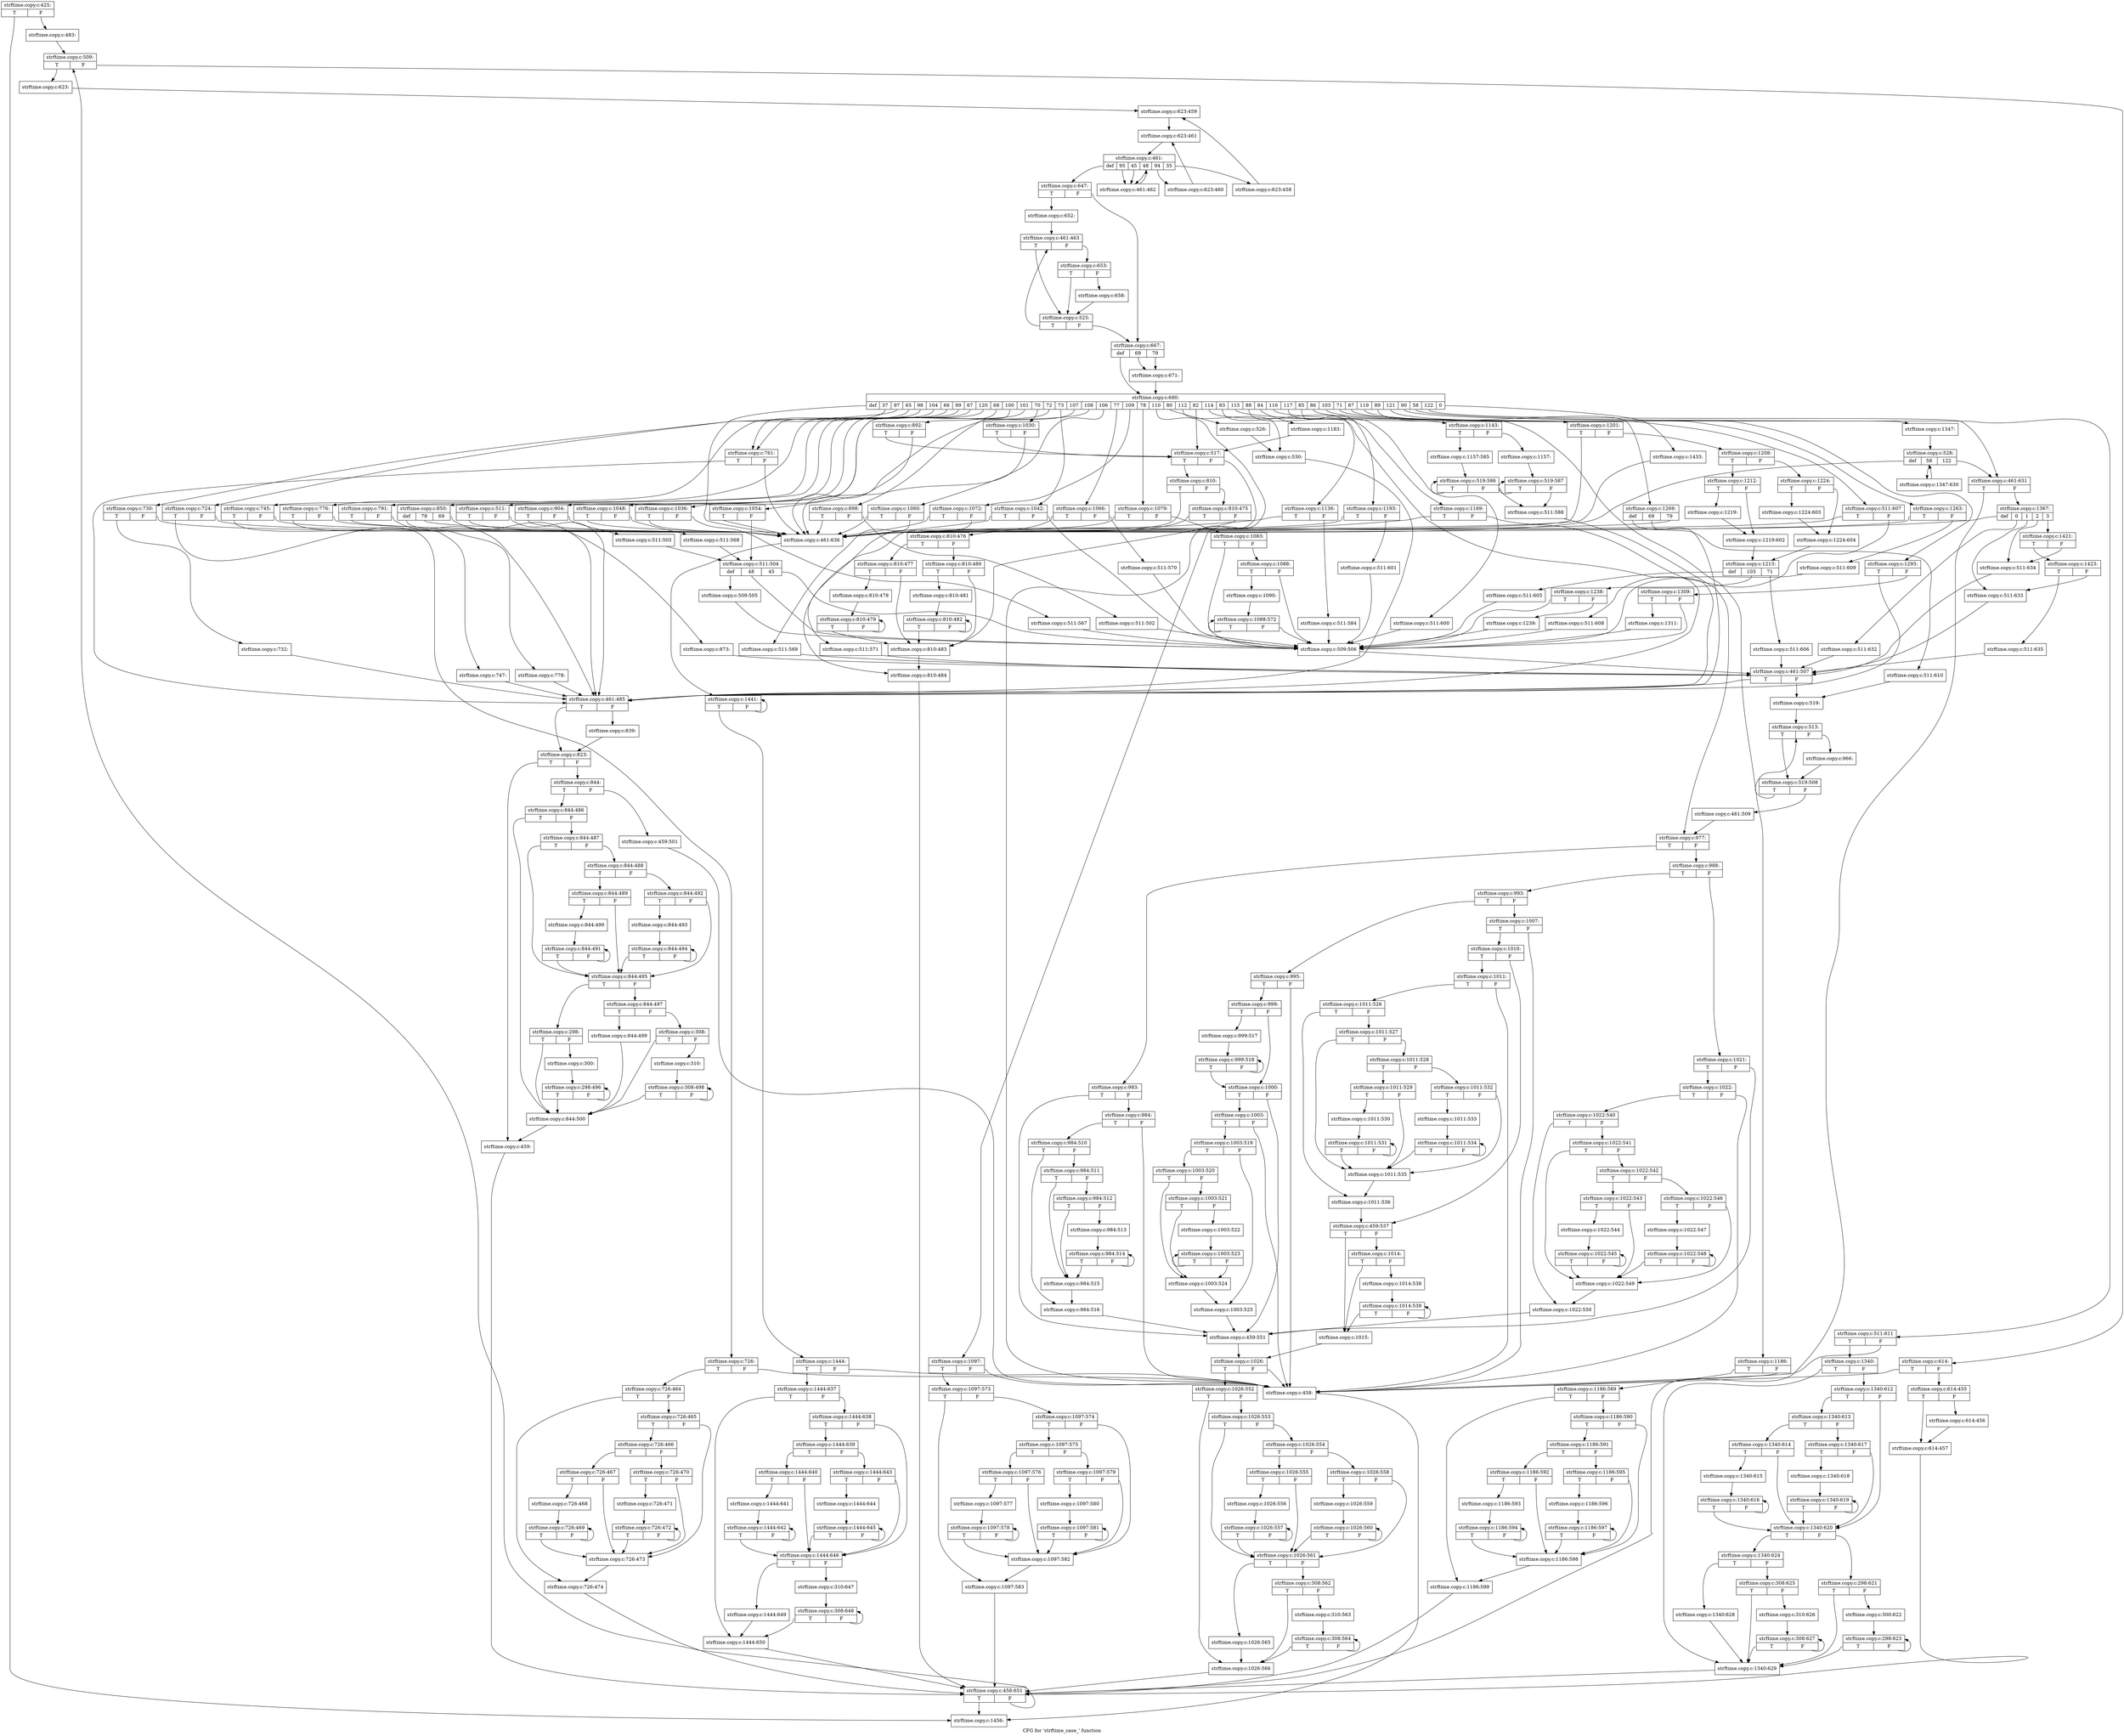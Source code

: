 digraph "CFG for 'strftime_case_' function" {
	label="CFG for 'strftime_case_' function";

	Node0xc2b25c0 [shape=record,label="{strftime.copy.c:425:|{<s0>T|<s1>F}}"];
	Node0xc2b25c0:s0 -> Node0xc4bd280;
	Node0xc2b25c0:s1 -> Node0xc462990;
	Node0xc462990 [shape=record,label="{strftime.copy.c:483:}"];
	Node0xc462990 -> Node0xc3e8100;
	Node0xc3e8100 [shape=record,label="{strftime.copy.c:509:|{<s0>T|<s1>F}}"];
	Node0xc3e8100:s0 -> Node0xc44a560;
	Node0xc3e8100:s1 -> Node0xc3efb50;
	Node0xc44a560 [shape=record,label="{strftime.copy.c:623:}"];
	Node0xc44a560 -> Node0xc478c40;
	Node0xc3efb50 [shape=record,label="{strftime.copy.c:614:|{<s0>T|<s1>F}}"];
	Node0xc3efb50:s0 -> Node0xc3e5ae0;
	Node0xc3efb50:s1 -> Node0xc3e73e0;
	Node0xc3e73e0 [shape=record,label="{strftime.copy.c:614:455|{<s0>T|<s1>F}}"];
	Node0xc3e73e0:s0 -> Node0xc492a50;
	Node0xc3e73e0:s1 -> Node0xc3f5910;
	Node0xc3f5910 [shape=record,label="{strftime.copy.c:614:456}"];
	Node0xc3f5910 -> Node0xc492a50;
	Node0xc492a50 [shape=record,label="{strftime.copy.c:614:457}"];
	Node0xc492a50 -> Node0xc419d50;
	Node0xc432db0 [shape=record,label="{strftime.copy.c:623:458}"];
	Node0xc432db0 -> Node0xc478c40;
	Node0xc478c40 [shape=record,label="{strftime.copy.c:623:459}"];
	Node0xc478c40 -> Node0xc417ff0;
	Node0xc3fe020 [shape=record,label="{strftime.copy.c:623:460}"];
	Node0xc3fe020 -> Node0xc417ff0;
	Node0xc417ff0 [shape=record,label="{strftime.copy.c:623:461}"];
	Node0xc417ff0 -> Node0xc3f9b30;
	Node0xc3f9b30 [shape=record,label="{strftime.copy.c:461:|{<s0>def|<s1>95|<s2>45|<s3>48|<s4>94|<s5>35}}"];
	Node0xc3f9b30:s0 -> Node0xc3fa3c0;
	Node0xc3f9b30:s1 -> Node0xc4bd0d0;
	Node0xc3f9b30:s2 -> Node0xc4bd0d0;
	Node0xc3f9b30:s3 -> Node0xc4bd0d0;
	Node0xc3f9b30:s4 -> Node0xc3fe020;
	Node0xc3f9b30:s5 -> Node0xc432db0;
	Node0xc4bd0d0 [shape=record,label="{strftime.copy.c:461:462}"];
	Node0xc4bd0d0 -> Node0xc3f9b30;
	Node0xc3fa3c0 [shape=record,label="{strftime.copy.c:647:|{<s0>T|<s1>F}}"];
	Node0xc3fa3c0:s0 -> Node0xc405c40;
	Node0xc3fa3c0:s1 -> Node0xc3f0b40;
	Node0xc405c40 [shape=record,label="{strftime.copy.c:652:}"];
	Node0xc405c40 -> Node0xc3f1200;
	Node0xc3f1200 [shape=record,label="{strftime.copy.c:461:463|{<s0>T|<s1>F}}"];
	Node0xc3f1200:s0 -> Node0xc3f1490;
	Node0xc3f1200:s1 -> Node0xc3f1550;
	Node0xc3f1550 [shape=record,label="{strftime.copy.c:653:|{<s0>T|<s1>F}}"];
	Node0xc3f1550:s0 -> Node0xc3f1490;
	Node0xc3f1550:s1 -> Node0xc3f14e0;
	Node0xc3f14e0 [shape=record,label="{strftime.copy.c:658:}"];
	Node0xc3f14e0 -> Node0xc3f1490;
	Node0xc3f1490 [shape=record,label="{strftime.copy.c:525:|{<s0>T|<s1>F}}"];
	Node0xc3f1490:s0 -> Node0xc3f1200;
	Node0xc3f1490:s1 -> Node0xc3f0b40;
	Node0xc3f0b40 [shape=record,label="{strftime.copy.c:667:|{<s0>def|<s1>69|<s2>79}}"];
	Node0xc3f0b40:s0 -> Node0xc4006c0;
	Node0xc3f0b40:s1 -> Node0xc400c50;
	Node0xc3f0b40:s2 -> Node0xc400c50;
	Node0xc400c50 [shape=record,label="{strftime.copy.c:671:}"];
	Node0xc400c50 -> Node0xc4006c0;
	Node0xc4006c0 [shape=record,label="{strftime.copy.c:680:|{<s0>def|<s1>37|<s2>97|<s3>65|<s4>98|<s5>104|<s6>66|<s7>99|<s8>67|<s9>120|<s10>68|<s11>100|<s12>101|<s13>70|<s14>72|<s15>73|<s16>107|<s17>108|<s18>106|<s19>77|<s20>109|<s21>78|<s22>110|<s23>80|<s24>112|<s25>82|<s26>114|<s27>83|<s28>115|<s29>88|<s30>84|<s31>116|<s32>117|<s33>85|<s34>86|<s35>103|<s36>71|<s37>87|<s38>119|<s39>89|<s40>121|<s41>90|<s42>58|<s43>122|<s44>0}}"];
	Node0xc4006c0:s0 -> Node0xc3f3d60;
	Node0xc4006c0:s1 -> Node0xc3f39e0;
	Node0xc4006c0:s2 -> Node0xc40a360;
	Node0xc4006c0:s3 -> Node0xc40b760;
	Node0xc4006c0:s4 -> Node0xc40c390;
	Node0xc4006c0:s5 -> Node0xc40c390;
	Node0xc4006c0:s6 -> Node0xc40cff0;
	Node0xc4006c0:s7 -> Node0xc40de70;
	Node0xc4006c0:s8 -> Node0xc42a9e0;
	Node0xc4006c0:s9 -> Node0xc429190;
	Node0xc4006c0:s10 -> Node0xc42e4c0;
	Node0xc4006c0:s11 -> Node0xc42f3b0;
	Node0xc4006c0:s12 -> Node0xc430820;
	Node0xc4006c0:s13 -> Node0xc471ee0;
	Node0xc4006c0:s14 -> Node0xc472c60;
	Node0xc4006c0:s15 -> Node0xc473730;
	Node0xc4006c0:s16 -> Node0xc474170;
	Node0xc4006c0:s17 -> Node0xc474d20;
	Node0xc4006c0:s18 -> Node0xc475760;
	Node0xc4006c0:s19 -> Node0xc4766a0;
	Node0xc4006c0:s20 -> Node0xc477280;
	Node0xc4006c0:s21 -> Node0xc4781e0;
	Node0xc4006c0:s22 -> Node0xc47a800;
	Node0xc4006c0:s23 -> Node0xc4811b0;
	Node0xc4006c0:s24 -> Node0xc481a40;
	Node0xc4006c0:s25 -> Node0xc40e3f0;
	Node0xc4006c0:s26 -> Node0xc40b650;
	Node0xc4006c0:s27 -> Node0xc482780;
	Node0xc4006c0:s28 -> Node0xc436810;
	Node0xc4006c0:s29 -> Node0xc43d720;
	Node0xc4006c0:s30 -> Node0xc43dd70;
	Node0xc4006c0:s31 -> Node0xc43e210;
	Node0xc4006c0:s32 -> Node0xc444470;
	Node0xc4006c0:s33 -> Node0xc4451f0;
	Node0xc4006c0:s34 -> Node0xc445a50;
	Node0xc4006c0:s35 -> Node0xc445a50;
	Node0xc4006c0:s36 -> Node0xc445a50;
	Node0xc4006c0:s37 -> Node0xc48d730;
	Node0xc4006c0:s38 -> Node0xc41ce80;
	Node0xc4006c0:s39 -> Node0xc4903c0;
	Node0xc4006c0:s40 -> Node0xc491810;
	Node0xc4006c0:s41 -> Node0xc4940a0;
	Node0xc4006c0:s42 -> Node0xc44da30;
	Node0xc4006c0:s43 -> Node0xc4525c0;
	Node0xc4006c0:s44 -> Node0xc432130;
	Node0xc44da30 [shape=record,label="{strftime.copy.c:1347:}"];
	Node0xc44da30 -> Node0xc451280;
	Node0xc3f39e0 [shape=record,label="{strftime.copy.c:724:|{<s0>T|<s1>F}}"];
	Node0xc3f39e0:s0 -> Node0xc3f4060;
	Node0xc3f39e0:s1 -> Node0xc3f3d60;
	Node0xc3f4060 [shape=record,label="{strftime.copy.c:726:|{<s0>T|<s1>F}}"];
	Node0xc3f4060:s0 -> Node0xc405230;
	Node0xc3f4060:s1 -> Node0xc3e5ae0;
	Node0xc405230 [shape=record,label="{strftime.copy.c:726:464|{<s0>T|<s1>F}}"];
	Node0xc405230:s0 -> Node0xc3f5590;
	Node0xc405230:s1 -> Node0xc3f7f20;
	Node0xc3f7f20 [shape=record,label="{strftime.copy.c:726:465|{<s0>T|<s1>F}}"];
	Node0xc3f7f20:s0 -> Node0xc3f7e60;
	Node0xc3f7f20:s1 -> Node0xc3f7eb0;
	Node0xc3f7e60 [shape=record,label="{strftime.copy.c:726:466|{<s0>T|<s1>F}}"];
	Node0xc3f7e60:s0 -> Node0xc4078f0;
	Node0xc3f7e60:s1 -> Node0xc408a40;
	Node0xc4078f0 [shape=record,label="{strftime.copy.c:726:467|{<s0>T|<s1>F}}"];
	Node0xc4078f0:s0 -> Node0xc410360;
	Node0xc4078f0:s1 -> Node0xc3f7eb0;
	Node0xc410360 [shape=record,label="{strftime.copy.c:726:468}"];
	Node0xc410360 -> Node0xc4080d0;
	Node0xc4080d0 [shape=record,label="{strftime.copy.c:726:469|{<s0>T|<s1>F}}"];
	Node0xc4080d0:s0 -> Node0xc3f7eb0;
	Node0xc4080d0:s1 -> Node0xc4080d0;
	Node0xc408a40 [shape=record,label="{strftime.copy.c:726:470|{<s0>T|<s1>F}}"];
	Node0xc408a40:s0 -> Node0xc492200;
	Node0xc408a40:s1 -> Node0xc3f7eb0;
	Node0xc492200 [shape=record,label="{strftime.copy.c:726:471}"];
	Node0xc492200 -> Node0xc409240;
	Node0xc409240 [shape=record,label="{strftime.copy.c:726:472|{<s0>T|<s1>F}}"];
	Node0xc409240:s0 -> Node0xc3f7eb0;
	Node0xc409240:s1 -> Node0xc409240;
	Node0xc3f7eb0 [shape=record,label="{strftime.copy.c:726:473}"];
	Node0xc3f7eb0 -> Node0xc3f5590;
	Node0xc3f5590 [shape=record,label="{strftime.copy.c:726:474}"];
	Node0xc3f5590 -> Node0xc419d50;
	Node0xc40a360 [shape=record,label="{strftime.copy.c:730:|{<s0>T|<s1>F}}"];
	Node0xc40a360:s0 -> Node0xc40aa50;
	Node0xc40a360:s1 -> Node0xc3f3d60;
	Node0xc40aa50 [shape=record,label="{strftime.copy.c:732:}"];
	Node0xc40aa50 -> Node0xc40b650;
	Node0xc40b760 [shape=record,label="{strftime.copy.c:745:|{<s0>T|<s1>F}}"];
	Node0xc40b760:s0 -> Node0xc40b8d0;
	Node0xc40b760:s1 -> Node0xc3f3d60;
	Node0xc40b8d0 [shape=record,label="{strftime.copy.c:747:}"];
	Node0xc40b8d0 -> Node0xc40b650;
	Node0xc40c390 [shape=record,label="{strftime.copy.c:761:|{<s0>T|<s1>F}}"];
	Node0xc40c390:s0 -> Node0xc40b650;
	Node0xc40c390:s1 -> Node0xc3f3d60;
	Node0xc40cff0 [shape=record,label="{strftime.copy.c:776:|{<s0>T|<s1>F}}"];
	Node0xc40cff0:s0 -> Node0xc40d160;
	Node0xc40cff0:s1 -> Node0xc3f3d60;
	Node0xc40d160 [shape=record,label="{strftime.copy.c:778:}"];
	Node0xc40d160 -> Node0xc40b650;
	Node0xc40de70 [shape=record,label="{strftime.copy.c:791:|{<s0>T|<s1>F}}"];
	Node0xc40de70:s0 -> Node0xc3f3d60;
	Node0xc40de70:s1 -> Node0xc40b650;
	Node0xc40e3f0 [shape=record,label="{strftime.copy.c:517:|{<s0>T|<s1>F}}"];
	Node0xc40e3f0:s0 -> Node0xc3fcaa0;
	Node0xc40e3f0:s1 -> Node0xc3e5ae0;
	Node0xc3fcaa0 [shape=record,label="{strftime.copy.c:810:|{<s0>T|<s1>F}}"];
	Node0xc3fcaa0:s0 -> Node0xc3e7970;
	Node0xc3fcaa0:s1 -> Node0xc3fd700;
	Node0xc3fd700 [shape=record,label="{strftime.copy.c:810:475|{<s0>T|<s1>F}}"];
	Node0xc3fd700:s0 -> Node0xc3fd640;
	Node0xc3fd700:s1 -> Node0xc3fd690;
	Node0xc3fd640 [shape=record,label="{strftime.copy.c:810:476|{<s0>T|<s1>F}}"];
	Node0xc3fd640:s0 -> Node0xc3fe600;
	Node0xc3fd640:s1 -> Node0xc3ff140;
	Node0xc3fe600 [shape=record,label="{strftime.copy.c:810:477|{<s0>T|<s1>F}}"];
	Node0xc3fe600:s0 -> Node0xc464d70;
	Node0xc3fe600:s1 -> Node0xc3fd690;
	Node0xc464d70 [shape=record,label="{strftime.copy.c:810:478}"];
	Node0xc464d70 -> Node0xc3e2390;
	Node0xc3e2390 [shape=record,label="{strftime.copy.c:810:479|{<s0>T|<s1>F}}"];
	Node0xc3e2390:s0 -> Node0xc3fd690;
	Node0xc3e2390:s1 -> Node0xc3e2390;
	Node0xc3ff140 [shape=record,label="{strftime.copy.c:810:480|{<s0>T|<s1>F}}"];
	Node0xc3ff140:s0 -> Node0xc48d190;
	Node0xc3ff140:s1 -> Node0xc3fd690;
	Node0xc48d190 [shape=record,label="{strftime.copy.c:810:481}"];
	Node0xc48d190 -> Node0xc418d10;
	Node0xc418d10 [shape=record,label="{strftime.copy.c:810:482|{<s0>T|<s1>F}}"];
	Node0xc418d10:s0 -> Node0xc3fd690;
	Node0xc418d10:s1 -> Node0xc418d10;
	Node0xc3fd690 [shape=record,label="{strftime.copy.c:810:483}"];
	Node0xc3fd690 -> Node0xc3e7970;
	Node0xc3e7970 [shape=record,label="{strftime.copy.c:810:484}"];
	Node0xc3e7970 -> Node0xc419d50;
	Node0xc40b650 [shape=record,label="{strftime.copy.c:461:485|{<s0>T|<s1>F}}"];
	Node0xc40b650:s0 -> Node0xc41db20;
	Node0xc40b650:s1 -> Node0xc41dad0;
	Node0xc41dad0 [shape=record,label="{strftime.copy.c:839:}"];
	Node0xc41dad0 -> Node0xc41db20;
	Node0xc41db20 [shape=record,label="{strftime.copy.c:823:|{<s0>T|<s1>F}}"];
	Node0xc41db20:s0 -> Node0xc488220;
	Node0xc41db20:s1 -> Node0xc41ec70;
	Node0xc41ec70 [shape=record,label="{strftime.copy.c:844:|{<s0>T|<s1>F}}"];
	Node0xc41ec70:s0 -> Node0xc402f70;
	Node0xc41ec70:s1 -> Node0xc42a890;
	Node0xc402f70 [shape=record,label="{strftime.copy.c:844:486|{<s0>T|<s1>F}}"];
	Node0xc402f70:s0 -> Node0xc405750;
	Node0xc402f70:s1 -> Node0xc4237f0;
	Node0xc4237f0 [shape=record,label="{strftime.copy.c:844:487|{<s0>T|<s1>F}}"];
	Node0xc4237f0:s0 -> Node0xc428740;
	Node0xc4237f0:s1 -> Node0xc423b30;
	Node0xc423b30 [shape=record,label="{strftime.copy.c:844:488|{<s0>T|<s1>F}}"];
	Node0xc423b30:s0 -> Node0xc406740;
	Node0xc423b30:s1 -> Node0xc427460;
	Node0xc406740 [shape=record,label="{strftime.copy.c:844:489|{<s0>T|<s1>F}}"];
	Node0xc406740:s0 -> Node0xc3d9c30;
	Node0xc406740:s1 -> Node0xc428740;
	Node0xc3d9c30 [shape=record,label="{strftime.copy.c:844:490}"];
	Node0xc3d9c30 -> Node0xc406f20;
	Node0xc406f20 [shape=record,label="{strftime.copy.c:844:491|{<s0>T|<s1>F}}"];
	Node0xc406f20:s0 -> Node0xc428740;
	Node0xc406f20:s1 -> Node0xc406f20;
	Node0xc427460 [shape=record,label="{strftime.copy.c:844:492|{<s0>T|<s1>F}}"];
	Node0xc427460:s0 -> Node0xc441850;
	Node0xc427460:s1 -> Node0xc428740;
	Node0xc441850 [shape=record,label="{strftime.copy.c:844:493}"];
	Node0xc441850 -> Node0xc427c40;
	Node0xc427c40 [shape=record,label="{strftime.copy.c:844:494|{<s0>T|<s1>F}}"];
	Node0xc427c40:s0 -> Node0xc428740;
	Node0xc427c40:s1 -> Node0xc427c40;
	Node0xc428740 [shape=record,label="{strftime.copy.c:844:495|{<s0>T|<s1>F}}"];
	Node0xc428740:s0 -> Node0xc428910;
	Node0xc428740:s1 -> Node0xc4289b0;
	Node0xc428910 [shape=record,label="{strftime.copy.c:298:|{<s0>T|<s1>F}}"];
	Node0xc428910:s0 -> Node0xc405750;
	Node0xc428910:s1 -> Node0xc450110;
	Node0xc450110 [shape=record,label="{strftime.copy.c:300:}"];
	Node0xc450110 -> Node0xc3d9240;
	Node0xc3d9240 [shape=record,label="{strftime.copy.c:298:496|{<s0>T|<s1>F}}"];
	Node0xc3d9240:s0 -> Node0xc405750;
	Node0xc3d9240:s1 -> Node0xc3d9240;
	Node0xc4289b0 [shape=record,label="{strftime.copy.c:844:497|{<s0>T|<s1>F}}"];
	Node0xc4289b0:s0 -> Node0xc429800;
	Node0xc4289b0:s1 -> Node0xc429760;
	Node0xc429760 [shape=record,label="{strftime.copy.c:308:|{<s0>T|<s1>F}}"];
	Node0xc429760:s0 -> Node0xc405750;
	Node0xc429760:s1 -> Node0xc45ee10;
	Node0xc45ee10 [shape=record,label="{strftime.copy.c:310:}"];
	Node0xc45ee10 -> Node0xc4123e0;
	Node0xc4123e0 [shape=record,label="{strftime.copy.c:308:498|{<s0>T|<s1>F}}"];
	Node0xc4123e0:s0 -> Node0xc405750;
	Node0xc4123e0:s1 -> Node0xc4123e0;
	Node0xc429800 [shape=record,label="{strftime.copy.c:844:499}"];
	Node0xc429800 -> Node0xc405750;
	Node0xc405750 [shape=record,label="{strftime.copy.c:844:500}"];
	Node0xc405750 -> Node0xc488220;
	Node0xc488220 [shape=record,label="{strftime.copy.c:459:}"];
	Node0xc488220 -> Node0xc419d50;
	Node0xc42a890 [shape=record,label="{strftime.copy.c:459:501}"];
	Node0xc42a890 -> Node0xc3e5ae0;
	Node0xc42a9e0 [shape=record,label="{strftime.copy.c:850:|{<s0>def|<s1>79|<s2>69}}"];
	Node0xc42a9e0:s0 -> Node0xc42bcc0;
	Node0xc42a9e0:s1 -> Node0xc3f3d60;
	Node0xc42a9e0:s2 -> Node0xc40b650;
	Node0xc42bcc0 [shape=record,label="{strftime.copy.c:873:}"];
	Node0xc42bcc0 -> Node0xc431860;
	Node0xc429190 [shape=record,label="{strftime.copy.c:511:|{<s0>T|<s1>F}}"];
	Node0xc429190:s0 -> Node0xc3f3d60;
	Node0xc429190:s1 -> Node0xc40b650;
	Node0xc42e4c0 [shape=record,label="{strftime.copy.c:892:|{<s0>T|<s1>F}}"];
	Node0xc42e4c0:s0 -> Node0xc40e3f0;
	Node0xc42e4c0:s1 -> Node0xc3f3d60;
	Node0xc42f3b0 [shape=record,label="{strftime.copy.c:898:|{<s0>T|<s1>F}}"];
	Node0xc42f3b0:s0 -> Node0xc3f3d60;
	Node0xc42f3b0:s1 -> Node0xc40b440;
	Node0xc40b440 [shape=record,label="{strftime.copy.c:511:502}"];
	Node0xc40b440 -> Node0xc430650;
	Node0xc430820 [shape=record,label="{strftime.copy.c:904:|{<s0>T|<s1>F}}"];
	Node0xc430820:s0 -> Node0xc3f3d60;
	Node0xc430820:s1 -> Node0xc430e20;
	Node0xc430e20 [shape=record,label="{strftime.copy.c:511:503}"];
	Node0xc430e20 -> Node0xc431260;
	Node0xc431260 [shape=record,label="{strftime.copy.c:511:504|{<s0>def|<s1>48|<s2>45}}"];
	Node0xc431260:s0 -> Node0xc4319e0;
	Node0xc431260:s1 -> Node0xc430650;
	Node0xc431260:s2 -> Node0xc430650;
	Node0xc4319e0 [shape=record,label="{strftime.copy.c:509:505}"];
	Node0xc4319e0 -> Node0xc430650;
	Node0xc430650 [shape=record,label="{strftime.copy.c:509:506}"];
	Node0xc430650 -> Node0xc431860;
	Node0xc431860 [shape=record,label="{strftime.copy.c:461:507|{<s0>T|<s1>F}}"];
	Node0xc431860:s0 -> Node0xc40b650;
	Node0xc431860:s1 -> Node0xc4329f0;
	Node0xc4329f0 [shape=record,label="{strftime.copy.c:519:}"];
	Node0xc4329f0 -> Node0xc433aa0;
	Node0xc433aa0 [shape=record,label="{strftime.copy.c:513:|{<s0>T|<s1>F}}"];
	Node0xc433aa0:s0 -> Node0xc433d90;
	Node0xc433aa0:s1 -> Node0xc433d40;
	Node0xc433d40 [shape=record,label="{strftime.copy.c:966:}"];
	Node0xc433d40 -> Node0xc433d90;
	Node0xc433d90 [shape=record,label="{strftime.copy.c:519:508|{<s0>T|<s1>F}}"];
	Node0xc433d90:s0 -> Node0xc433aa0;
	Node0xc433d90:s1 -> Node0xc435610;
	Node0xc435610 [shape=record,label="{strftime.copy.c:461:509}"];
	Node0xc435610 -> Node0xc462000;
	Node0xc462000 [shape=record,label="{strftime.copy.c:977:|{<s0>T|<s1>F}}"];
	Node0xc462000:s0 -> Node0xc4101b0;
	Node0xc462000:s1 -> Node0xc410290;
	Node0xc4101b0 [shape=record,label="{strftime.copy.c:983:|{<s0>T|<s1>F}}"];
	Node0xc4101b0:s0 -> Node0xc469280;
	Node0xc4101b0:s1 -> Node0xc4109f0;
	Node0xc4109f0 [shape=record,label="{strftime.copy.c:984:|{<s0>T|<s1>F}}"];
	Node0xc4109f0:s0 -> Node0xc412340;
	Node0xc4109f0:s1 -> Node0xc3e5ae0;
	Node0xc412340 [shape=record,label="{strftime.copy.c:984:510|{<s0>T|<s1>F}}"];
	Node0xc412340:s0 -> Node0xc4685e0;
	Node0xc412340:s1 -> Node0xc412b00;
	Node0xc412b00 [shape=record,label="{strftime.copy.c:984:511|{<s0>T|<s1>F}}"];
	Node0xc412b00:s0 -> Node0xc412e90;
	Node0xc412b00:s1 -> Node0xc415220;
	Node0xc415220 [shape=record,label="{strftime.copy.c:984:512|{<s0>T|<s1>F}}"];
	Node0xc415220:s0 -> Node0xc412e90;
	Node0xc415220:s1 -> Node0xc46b9b0;
	Node0xc46b9b0 [shape=record,label="{strftime.copy.c:984:513}"];
	Node0xc46b9b0 -> Node0xc4159e0;
	Node0xc4159e0 [shape=record,label="{strftime.copy.c:984:514|{<s0>T|<s1>F}}"];
	Node0xc4159e0:s0 -> Node0xc412e90;
	Node0xc4159e0:s1 -> Node0xc4159e0;
	Node0xc412e90 [shape=record,label="{strftime.copy.c:984:515}"];
	Node0xc412e90 -> Node0xc4685e0;
	Node0xc4685e0 [shape=record,label="{strftime.copy.c:984:516}"];
	Node0xc4685e0 -> Node0xc469280;
	Node0xc410290 [shape=record,label="{strftime.copy.c:988:|{<s0>T|<s1>F}}"];
	Node0xc410290:s0 -> Node0xc4465e0;
	Node0xc410290:s1 -> Node0xc4466a0;
	Node0xc4465e0 [shape=record,label="{strftime.copy.c:993:|{<s0>T|<s1>F}}"];
	Node0xc4465e0:s0 -> Node0xc446ae0;
	Node0xc4465e0:s1 -> Node0xc446b80;
	Node0xc446ae0 [shape=record,label="{strftime.copy.c:995:|{<s0>T|<s1>F}}"];
	Node0xc446ae0:s0 -> Node0xc446fb0;
	Node0xc446ae0:s1 -> Node0xc3e5ae0;
	Node0xc446fb0 [shape=record,label="{strftime.copy.c:999:|{<s0>T|<s1>F}}"];
	Node0xc446fb0:s0 -> Node0xc43cd30;
	Node0xc446fb0:s1 -> Node0xc4478b0;
	Node0xc43cd30 [shape=record,label="{strftime.copy.c:999:517}"];
	Node0xc43cd30 -> Node0xc448420;
	Node0xc448420 [shape=record,label="{strftime.copy.c:999:518|{<s0>T|<s1>F}}"];
	Node0xc448420:s0 -> Node0xc4478b0;
	Node0xc448420:s1 -> Node0xc448420;
	Node0xc4478b0 [shape=record,label="{strftime.copy.c:1000:|{<s0>T|<s1>F}}"];
	Node0xc4478b0:s0 -> Node0xc449c90;
	Node0xc4478b0:s1 -> Node0xc469280;
	Node0xc449c90 [shape=record,label="{strftime.copy.c:1003:|{<s0>T|<s1>F}}"];
	Node0xc449c90:s0 -> Node0xc44b5e0;
	Node0xc449c90:s1 -> Node0xc3e5ae0;
	Node0xc44b5e0 [shape=record,label="{strftime.copy.c:1003:519|{<s0>T|<s1>F}}"];
	Node0xc44b5e0:s0 -> Node0xc44bda0;
	Node0xc44b5e0:s1 -> Node0xc3dc2a0;
	Node0xc44bda0 [shape=record,label="{strftime.copy.c:1003:520|{<s0>T|<s1>F}}"];
	Node0xc44bda0:s0 -> Node0xc44c130;
	Node0xc44bda0:s1 -> Node0xc44e1f0;
	Node0xc44e1f0 [shape=record,label="{strftime.copy.c:1003:521|{<s0>T|<s1>F}}"];
	Node0xc44e1f0:s0 -> Node0xc44c130;
	Node0xc44e1f0:s1 -> Node0xc433390;
	Node0xc433390 [shape=record,label="{strftime.copy.c:1003:522}"];
	Node0xc433390 -> Node0xc44e9f0;
	Node0xc44e9f0 [shape=record,label="{strftime.copy.c:1003:523|{<s0>T|<s1>F}}"];
	Node0xc44e9f0:s0 -> Node0xc44e9f0;
	Node0xc44e9f0:s1 -> Node0xc44c130;
	Node0xc44c130 [shape=record,label="{strftime.copy.c:1003:524}"];
	Node0xc44c130 -> Node0xc3dc2a0;
	Node0xc3dc2a0 [shape=record,label="{strftime.copy.c:1003:525}"];
	Node0xc3dc2a0 -> Node0xc469280;
	Node0xc446b80 [shape=record,label="{strftime.copy.c:1007:|{<s0>T|<s1>F}}"];
	Node0xc446b80:s0 -> Node0xc41fed0;
	Node0xc446b80:s1 -> Node0xc3e5ae0;
	Node0xc41fed0 [shape=record,label="{strftime.copy.c:1010:|{<s0>T|<s1>F}}"];
	Node0xc41fed0:s0 -> Node0xc41a9e0;
	Node0xc41fed0:s1 -> Node0xc41a6d0;
	Node0xc41a9e0 [shape=record,label="{strftime.copy.c:1011:|{<s0>T|<s1>F}}"];
	Node0xc41a9e0:s0 -> Node0xc41c2d0;
	Node0xc41a9e0:s1 -> Node0xc3e5ae0;
	Node0xc41c2d0 [shape=record,label="{strftime.copy.c:1011:526|{<s0>T|<s1>F}}"];
	Node0xc41c2d0:s0 -> Node0xc412e40;
	Node0xc41c2d0:s1 -> Node0xc420a20;
	Node0xc420a20 [shape=record,label="{strftime.copy.c:1011:527|{<s0>T|<s1>F}}"];
	Node0xc420a20:s0 -> Node0xc420db0;
	Node0xc420a20:s1 -> Node0xc420d60;
	Node0xc420d60 [shape=record,label="{strftime.copy.c:1011:528|{<s0>T|<s1>F}}"];
	Node0xc420d60:s0 -> Node0xc422530;
	Node0xc420d60:s1 -> Node0xc424160;
	Node0xc422530 [shape=record,label="{strftime.copy.c:1011:529|{<s0>T|<s1>F}}"];
	Node0xc422530:s0 -> Node0xc464bd0;
	Node0xc422530:s1 -> Node0xc420db0;
	Node0xc464bd0 [shape=record,label="{strftime.copy.c:1011:530}"];
	Node0xc464bd0 -> Node0xc422d10;
	Node0xc422d10 [shape=record,label="{strftime.copy.c:1011:531|{<s0>T|<s1>F}}"];
	Node0xc422d10:s0 -> Node0xc420db0;
	Node0xc422d10:s1 -> Node0xc422d10;
	Node0xc424160 [shape=record,label="{strftime.copy.c:1011:532|{<s0>T|<s1>F}}"];
	Node0xc424160:s0 -> Node0xc456370;
	Node0xc424160:s1 -> Node0xc420db0;
	Node0xc456370 [shape=record,label="{strftime.copy.c:1011:533}"];
	Node0xc456370 -> Node0xc424960;
	Node0xc424960 [shape=record,label="{strftime.copy.c:1011:534|{<s0>T|<s1>F}}"];
	Node0xc424960:s0 -> Node0xc420db0;
	Node0xc424960:s1 -> Node0xc424960;
	Node0xc420db0 [shape=record,label="{strftime.copy.c:1011:535}"];
	Node0xc420db0 -> Node0xc412e40;
	Node0xc412e40 [shape=record,label="{strftime.copy.c:1011:536}"];
	Node0xc412e40 -> Node0xc41a6d0;
	Node0xc41a6d0 [shape=record,label="{strftime.copy.c:459:537|{<s0>T|<s1>F}}"];
	Node0xc41a6d0:s0 -> Node0xc3fd350;
	Node0xc41a6d0:s1 -> Node0xc426340;
	Node0xc426340 [shape=record,label="{strftime.copy.c:1014:|{<s0>T|<s1>F}}"];
	Node0xc426340:s0 -> Node0xc3fd350;
	Node0xc426340:s1 -> Node0xc4946b0;
	Node0xc4946b0 [shape=record,label="{strftime.copy.c:1014:538}"];
	Node0xc4946b0 -> Node0xc426b20;
	Node0xc426b20 [shape=record,label="{strftime.copy.c:1014:539|{<s0>T|<s1>F}}"];
	Node0xc426b20:s0 -> Node0xc3fd350;
	Node0xc426b20:s1 -> Node0xc426b20;
	Node0xc3fd350 [shape=record,label="{strftime.copy.c:1015:}"];
	Node0xc3fd350 -> Node0xc446630;
	Node0xc4466a0 [shape=record,label="{strftime.copy.c:1021:|{<s0>T|<s1>F}}"];
	Node0xc4466a0:s0 -> Node0xc462700;
	Node0xc4466a0:s1 -> Node0xc469280;
	Node0xc462700 [shape=record,label="{strftime.copy.c:1022:|{<s0>T|<s1>F}}"];
	Node0xc462700:s0 -> Node0xc464010;
	Node0xc462700:s1 -> Node0xc3e5ae0;
	Node0xc464010 [shape=record,label="{strftime.copy.c:1022:540|{<s0>T|<s1>F}}"];
	Node0xc464010:s0 -> Node0xc3f5810;
	Node0xc464010:s1 -> Node0xc4647d0;
	Node0xc4647d0 [shape=record,label="{strftime.copy.c:1022:541|{<s0>T|<s1>F}}"];
	Node0xc4647d0:s0 -> Node0xc464b60;
	Node0xc4647d0:s1 -> Node0xc464b10;
	Node0xc464b10 [shape=record,label="{strftime.copy.c:1022:542|{<s0>T|<s1>F}}"];
	Node0xc464b10:s0 -> Node0xc465ad0;
	Node0xc464b10:s1 -> Node0xc466c20;
	Node0xc465ad0 [shape=record,label="{strftime.copy.c:1022:543|{<s0>T|<s1>F}}"];
	Node0xc465ad0:s0 -> Node0xc4b9b10;
	Node0xc465ad0:s1 -> Node0xc464b60;
	Node0xc4b9b10 [shape=record,label="{strftime.copy.c:1022:544}"];
	Node0xc4b9b10 -> Node0xc4662b0;
	Node0xc4662b0 [shape=record,label="{strftime.copy.c:1022:545|{<s0>T|<s1>F}}"];
	Node0xc4662b0:s0 -> Node0xc464b60;
	Node0xc4662b0:s1 -> Node0xc4662b0;
	Node0xc466c20 [shape=record,label="{strftime.copy.c:1022:546|{<s0>T|<s1>F}}"];
	Node0xc466c20:s0 -> Node0xc47dba0;
	Node0xc466c20:s1 -> Node0xc464b60;
	Node0xc47dba0 [shape=record,label="{strftime.copy.c:1022:547}"];
	Node0xc47dba0 -> Node0xc467420;
	Node0xc467420 [shape=record,label="{strftime.copy.c:1022:548|{<s0>T|<s1>F}}"];
	Node0xc467420:s0 -> Node0xc464b60;
	Node0xc467420:s1 -> Node0xc467420;
	Node0xc464b60 [shape=record,label="{strftime.copy.c:1022:549}"];
	Node0xc464b60 -> Node0xc3f5810;
	Node0xc3f5810 [shape=record,label="{strftime.copy.c:1022:550}"];
	Node0xc3f5810 -> Node0xc469280;
	Node0xc469280 [shape=record,label="{strftime.copy.c:459:551}"];
	Node0xc469280 -> Node0xc446630;
	Node0xc446630 [shape=record,label="{strftime.copy.c:1026:|{<s0>T|<s1>F}}"];
	Node0xc446630:s0 -> Node0xc46adf0;
	Node0xc446630:s1 -> Node0xc3e5ae0;
	Node0xc46adf0 [shape=record,label="{strftime.copy.c:1026:552|{<s0>T|<s1>F}}"];
	Node0xc46adf0:s0 -> Node0xc554480;
	Node0xc46adf0:s1 -> Node0xc46b5b0;
	Node0xc46b5b0 [shape=record,label="{strftime.copy.c:1026:553|{<s0>T|<s1>F}}"];
	Node0xc46b5b0:s0 -> Node0xc470b80;
	Node0xc46b5b0:s1 -> Node0xc46b8f0;
	Node0xc46b8f0 [shape=record,label="{strftime.copy.c:1026:554|{<s0>T|<s1>F}}"];
	Node0xc46b8f0:s0 -> Node0xc40ef10;
	Node0xc46b8f0:s1 -> Node0xc46ee10;
	Node0xc40ef10 [shape=record,label="{strftime.copy.c:1026:555|{<s0>T|<s1>F}}"];
	Node0xc40ef10:s0 -> Node0xc44b4b0;
	Node0xc40ef10:s1 -> Node0xc470b80;
	Node0xc44b4b0 [shape=record,label="{strftime.copy.c:1026:556}"];
	Node0xc44b4b0 -> Node0xc40f6f0;
	Node0xc40f6f0 [shape=record,label="{strftime.copy.c:1026:557|{<s0>T|<s1>F}}"];
	Node0xc40f6f0:s0 -> Node0xc470b80;
	Node0xc40f6f0:s1 -> Node0xc40f6f0;
	Node0xc46ee10 [shape=record,label="{strftime.copy.c:1026:558|{<s0>T|<s1>F}}"];
	Node0xc46ee10:s0 -> Node0xc45d5e0;
	Node0xc46ee10:s1 -> Node0xc470b80;
	Node0xc45d5e0 [shape=record,label="{strftime.copy.c:1026:559}"];
	Node0xc45d5e0 -> Node0xc42fcf0;
	Node0xc42fcf0 [shape=record,label="{strftime.copy.c:1026:560|{<s0>T|<s1>F}}"];
	Node0xc42fcf0:s0 -> Node0xc470b80;
	Node0xc42fcf0:s1 -> Node0xc42fcf0;
	Node0xc470b80 [shape=record,label="{strftime.copy.c:1026:561|{<s0>T|<s1>F}}"];
	Node0xc470b80:s0 -> Node0xc4710f0;
	Node0xc470b80:s1 -> Node0xc471050;
	Node0xc471050 [shape=record,label="{strftime.copy.c:308:562|{<s0>T|<s1>F}}"];
	Node0xc471050:s0 -> Node0xc554480;
	Node0xc471050:s1 -> Node0xc432430;
	Node0xc432430 [shape=record,label="{strftime.copy.c:310:563}"];
	Node0xc432430 -> Node0xc57c420;
	Node0xc57c420 [shape=record,label="{strftime.copy.c:308:564|{<s0>T|<s1>F}}"];
	Node0xc57c420:s0 -> Node0xc554480;
	Node0xc57c420:s1 -> Node0xc57c420;
	Node0xc4710f0 [shape=record,label="{strftime.copy.c:1026:565}"];
	Node0xc4710f0 -> Node0xc554480;
	Node0xc554480 [shape=record,label="{strftime.copy.c:1026:566}"];
	Node0xc554480 -> Node0xc419d50;
	Node0xc471ee0 [shape=record,label="{strftime.copy.c:1030:|{<s0>T|<s1>F}}"];
	Node0xc471ee0:s0 -> Node0xc40e3f0;
	Node0xc471ee0:s1 -> Node0xc3f3d60;
	Node0xc472c60 [shape=record,label="{strftime.copy.c:1036:|{<s0>T|<s1>F}}"];
	Node0xc472c60:s0 -> Node0xc3f3d60;
	Node0xc472c60:s1 -> Node0xc4731c0;
	Node0xc4731c0 [shape=record,label="{strftime.copy.c:511:567}"];
	Node0xc4731c0 -> Node0xc430650;
	Node0xc473730 [shape=record,label="{strftime.copy.c:1042:|{<s0>T|<s1>F}}"];
	Node0xc473730:s0 -> Node0xc3f3d60;
	Node0xc473730:s1 -> Node0xc430650;
	Node0xc474170 [shape=record,label="{strftime.copy.c:1048:|{<s0>T|<s1>F}}"];
	Node0xc474170:s0 -> Node0xc3f3d60;
	Node0xc474170:s1 -> Node0xc474770;
	Node0xc474770 [shape=record,label="{strftime.copy.c:511:568}"];
	Node0xc474770 -> Node0xc431260;
	Node0xc474d20 [shape=record,label="{strftime.copy.c:1054:|{<s0>T|<s1>F}}"];
	Node0xc474d20:s0 -> Node0xc3f3d60;
	Node0xc474d20:s1 -> Node0xc431260;
	Node0xc475760 [shape=record,label="{strftime.copy.c:1060:|{<s0>T|<s1>F}}"];
	Node0xc475760:s0 -> Node0xc3f3d60;
	Node0xc475760:s1 -> Node0xc475d60;
	Node0xc475d60 [shape=record,label="{strftime.copy.c:511:569}"];
	Node0xc475d60 -> Node0xc431860;
	Node0xc4766a0 [shape=record,label="{strftime.copy.c:1066:|{<s0>T|<s1>F}}"];
	Node0xc4766a0:s0 -> Node0xc3f3d60;
	Node0xc4766a0:s1 -> Node0xc476cc0;
	Node0xc476cc0 [shape=record,label="{strftime.copy.c:511:570}"];
	Node0xc476cc0 -> Node0xc430650;
	Node0xc477280 [shape=record,label="{strftime.copy.c:1072:|{<s0>T|<s1>F}}"];
	Node0xc477280:s0 -> Node0xc3f3d60;
	Node0xc477280:s1 -> Node0xc477880;
	Node0xc477880 [shape=record,label="{strftime.copy.c:511:571}"];
	Node0xc477880 -> Node0xc431860;
	Node0xc4781e0 [shape=record,label="{strftime.copy.c:1079:|{<s0>T|<s1>F}}"];
	Node0xc4781e0:s0 -> Node0xc3f3d60;
	Node0xc4781e0:s1 -> Node0xc4783b0;
	Node0xc4783b0 [shape=record,label="{strftime.copy.c:1083:|{<s0>T|<s1>F}}"];
	Node0xc4783b0:s0 -> Node0xc430650;
	Node0xc4783b0:s1 -> Node0xc4789e0;
	Node0xc4789e0 [shape=record,label="{strftime.copy.c:1088:|{<s0>T|<s1>F}}"];
	Node0xc4789e0:s0 -> Node0xc3f1950;
	Node0xc4789e0:s1 -> Node0xc430650;
	Node0xc3f1950 [shape=record,label="{strftime.copy.c:1090:}"];
	Node0xc3f1950 -> Node0xc4796f0;
	Node0xc4796f0 [shape=record,label="{strftime.copy.c:1088:572|{<s0>T|<s1>F}}"];
	Node0xc4796f0:s0 -> Node0xc4796f0;
	Node0xc4796f0:s1 -> Node0xc430650;
	Node0xc47a800 [shape=record,label="{strftime.copy.c:1097:|{<s0>T|<s1>F}}"];
	Node0xc47a800:s0 -> Node0xc47cd40;
	Node0xc47a800:s1 -> Node0xc3e5ae0;
	Node0xc47cd40 [shape=record,label="{strftime.copy.c:1097:573|{<s0>T|<s1>F}}"];
	Node0xc47cd40:s0 -> Node0xc46b310;
	Node0xc47cd40:s1 -> Node0xc47d900;
	Node0xc47d900 [shape=record,label="{strftime.copy.c:1097:574|{<s0>T|<s1>F}}"];
	Node0xc47d900:s0 -> Node0xc47d840;
	Node0xc47d900:s1 -> Node0xc47d890;
	Node0xc47d840 [shape=record,label="{strftime.copy.c:1097:575|{<s0>T|<s1>F}}"];
	Node0xc47d840:s0 -> Node0xc47e810;
	Node0xc47d840:s1 -> Node0xc47f970;
	Node0xc47e810 [shape=record,label="{strftime.copy.c:1097:576|{<s0>T|<s1>F}}"];
	Node0xc47e810:s0 -> Node0xc414620;
	Node0xc47e810:s1 -> Node0xc47d890;
	Node0xc414620 [shape=record,label="{strftime.copy.c:1097:577}"];
	Node0xc414620 -> Node0xc47eff0;
	Node0xc47eff0 [shape=record,label="{strftime.copy.c:1097:578|{<s0>T|<s1>F}}"];
	Node0xc47eff0:s0 -> Node0xc47d890;
	Node0xc47eff0:s1 -> Node0xc47eff0;
	Node0xc47f970 [shape=record,label="{strftime.copy.c:1097:579|{<s0>T|<s1>F}}"];
	Node0xc47f970:s0 -> Node0xc484a60;
	Node0xc47f970:s1 -> Node0xc47d890;
	Node0xc484a60 [shape=record,label="{strftime.copy.c:1097:580}"];
	Node0xc484a60 -> Node0xc480170;
	Node0xc480170 [shape=record,label="{strftime.copy.c:1097:581|{<s0>T|<s1>F}}"];
	Node0xc480170:s0 -> Node0xc47d890;
	Node0xc480170:s1 -> Node0xc480170;
	Node0xc47d890 [shape=record,label="{strftime.copy.c:1097:582}"];
	Node0xc47d890 -> Node0xc46b310;
	Node0xc46b310 [shape=record,label="{strftime.copy.c:1097:583}"];
	Node0xc46b310 -> Node0xc419d50;
	Node0xc4811b0 [shape=record,label="{strftime.copy.c:526:}"];
	Node0xc4811b0 -> Node0xc481a40;
	Node0xc481a40 [shape=record,label="{strftime.copy.c:530:}"];
	Node0xc481a40 -> Node0xc40b650;
	Node0xc482780 [shape=record,label="{strftime.copy.c:1136:|{<s0>T|<s1>F}}"];
	Node0xc482780:s0 -> Node0xc3f3d60;
	Node0xc482780:s1 -> Node0xc436290;
	Node0xc436290 [shape=record,label="{strftime.copy.c:511:584}"];
	Node0xc436290 -> Node0xc430650;
	Node0xc436810 [shape=record,label="{strftime.copy.c:1143:|{<s0>T|<s1>F}}"];
	Node0xc436810:s0 -> Node0xc3f0550;
	Node0xc436810:s1 -> Node0xc4332e0;
	Node0xc4332e0 [shape=record,label="{strftime.copy.c:1157:}"];
	Node0xc4332e0 -> Node0xc43bab0;
	Node0xc3f0550 [shape=record,label="{strftime.copy.c:1157:585}"];
	Node0xc3f0550 -> Node0xc4164a0;
	Node0xc4164a0 [shape=record,label="{strftime.copy.c:519:586|{<s0>T|<s1>F}}"];
	Node0xc4164a0:s0 -> Node0xc4164a0;
	Node0xc4164a0:s1 -> Node0xc4415e0;
	Node0xc43bab0 [shape=record,label="{strftime.copy.c:519:587|{<s0>T|<s1>F}}"];
	Node0xc43bab0:s0 -> Node0xc43bab0;
	Node0xc43bab0:s1 -> Node0xc4415e0;
	Node0xc4415e0 [shape=record,label="{strftime.copy.c:511:588}"];
	Node0xc4415e0 -> Node0xc462000;
	Node0xc43d720 [shape=record,label="{strftime.copy.c:1169:|{<s0>T|<s1>F}}"];
	Node0xc43d720:s0 -> Node0xc3f3d60;
	Node0xc43d720:s1 -> Node0xc40b650;
	Node0xc43dd70 [shape=record,label="{strftime.copy.c:1183:}"];
	Node0xc43dd70 -> Node0xc40e3f0;
	Node0xc43e210 [shape=record,label="{strftime.copy.c:1186:|{<s0>T|<s1>F}}"];
	Node0xc43e210:s0 -> Node0xc43fab0;
	Node0xc43e210:s1 -> Node0xc3e5ae0;
	Node0xc43fab0 [shape=record,label="{strftime.copy.c:1186:589|{<s0>T|<s1>F}}"];
	Node0xc43fab0:s0 -> Node0xc43ba10;
	Node0xc43fab0:s1 -> Node0xc440520;
	Node0xc440520 [shape=record,label="{strftime.copy.c:1186:590|{<s0>T|<s1>F}}"];
	Node0xc440520:s0 -> Node0xc440460;
	Node0xc440520:s1 -> Node0xc4404b0;
	Node0xc440460 [shape=record,label="{strftime.copy.c:1186:591|{<s0>T|<s1>F}}"];
	Node0xc440460:s0 -> Node0xc441430;
	Node0xc440460:s1 -> Node0xc442590;
	Node0xc441430 [shape=record,label="{strftime.copy.c:1186:592|{<s0>T|<s1>F}}"];
	Node0xc441430:s0 -> Node0xc3de8f0;
	Node0xc441430:s1 -> Node0xc4404b0;
	Node0xc3de8f0 [shape=record,label="{strftime.copy.c:1186:593}"];
	Node0xc3de8f0 -> Node0xc441c10;
	Node0xc441c10 [shape=record,label="{strftime.copy.c:1186:594|{<s0>T|<s1>F}}"];
	Node0xc441c10:s0 -> Node0xc4404b0;
	Node0xc441c10:s1 -> Node0xc441c10;
	Node0xc442590 [shape=record,label="{strftime.copy.c:1186:595|{<s0>T|<s1>F}}"];
	Node0xc442590:s0 -> Node0xc47cc10;
	Node0xc442590:s1 -> Node0xc4404b0;
	Node0xc47cc10 [shape=record,label="{strftime.copy.c:1186:596}"];
	Node0xc47cc10 -> Node0xc442d90;
	Node0xc442d90 [shape=record,label="{strftime.copy.c:1186:597|{<s0>T|<s1>F}}"];
	Node0xc442d90:s0 -> Node0xc4404b0;
	Node0xc442d90:s1 -> Node0xc442d90;
	Node0xc4404b0 [shape=record,label="{strftime.copy.c:1186:598}"];
	Node0xc4404b0 -> Node0xc43ba10;
	Node0xc43ba10 [shape=record,label="{strftime.copy.c:1186:599}"];
	Node0xc43ba10 -> Node0xc419d50;
	Node0xc444470 [shape=record,label="{strftime.copy.c:511:600}"];
	Node0xc444470 -> Node0xc430650;
	Node0xc4451f0 [shape=record,label="{strftime.copy.c:1193:|{<s0>T|<s1>F}}"];
	Node0xc4451f0:s0 -> Node0xc3f3d60;
	Node0xc4451f0:s1 -> Node0xc42f950;
	Node0xc42f950 [shape=record,label="{strftime.copy.c:511:601}"];
	Node0xc42f950 -> Node0xc430650;
	Node0xc445a50 [shape=record,label="{strftime.copy.c:1201:|{<s0>T|<s1>F}}"];
	Node0xc445a50:s0 -> Node0xc3f3d60;
	Node0xc445a50:s1 -> Node0xc445c80;
	Node0xc445c80 [shape=record,label="{strftime.copy.c:1208:|{<s0>T|<s1>F}}"];
	Node0xc445c80:s0 -> Node0xc486120;
	Node0xc445c80:s1 -> Node0xc4861c0;
	Node0xc486120 [shape=record,label="{strftime.copy.c:1212:|{<s0>T|<s1>F}}"];
	Node0xc486120:s0 -> Node0xc486990;
	Node0xc486120:s1 -> Node0xc441690;
	Node0xc486990 [shape=record,label="{strftime.copy.c:1219:}"];
	Node0xc486990 -> Node0xc441690;
	Node0xc441690 [shape=record,label="{strftime.copy.c:1219:602}"];
	Node0xc441690 -> Node0xc486170;
	Node0xc4861c0 [shape=record,label="{strftime.copy.c:1224:|{<s0>T|<s1>F}}"];
	Node0xc4861c0:s0 -> Node0xc487cd0;
	Node0xc4861c0:s1 -> Node0xc486b90;
	Node0xc487cd0 [shape=record,label="{strftime.copy.c:1224:603}"];
	Node0xc487cd0 -> Node0xc486b90;
	Node0xc486b90 [shape=record,label="{strftime.copy.c:1224:604}"];
	Node0xc486b90 -> Node0xc486170;
	Node0xc486170 [shape=record,label="{strftime.copy.c:1213:|{<s0>def|<s1>103|<s2>71}}"];
	Node0xc486170:s0 -> Node0xc48ce00;
	Node0xc486170:s1 -> Node0xc489a20;
	Node0xc486170:s2 -> Node0xc48bb80;
	Node0xc489a20 [shape=record,label="{strftime.copy.c:1238:|{<s0>T|<s1>F}}"];
	Node0xc489a20:s0 -> Node0xc430650;
	Node0xc489a20:s1 -> Node0xc48a840;
	Node0xc48a840 [shape=record,label="{strftime.copy.c:1239:}"];
	Node0xc48a840 -> Node0xc430650;
	Node0xc48ce00 [shape=record,label="{strftime.copy.c:511:605}"];
	Node0xc48ce00 -> Node0xc430650;
	Node0xc48bb80 [shape=record,label="{strftime.copy.c:511:606}"];
	Node0xc48bb80 -> Node0xc431860;
	Node0xc48d730 [shape=record,label="{strftime.copy.c:511:607|{<s0>T|<s1>F}}"];
	Node0xc48d730:s0 -> Node0xc3f3d60;
	Node0xc48d730:s1 -> Node0xc48e180;
	Node0xc48e180 [shape=record,label="{strftime.copy.c:511:608}"];
	Node0xc48e180 -> Node0xc430650;
	Node0xc41ce80 [shape=record,label="{strftime.copy.c:1263:|{<s0>T|<s1>F}}"];
	Node0xc41ce80:s0 -> Node0xc3f3d60;
	Node0xc41ce80:s1 -> Node0xc41d4a0;
	Node0xc41d4a0 [shape=record,label="{strftime.copy.c:511:609}"];
	Node0xc41d4a0 -> Node0xc430650;
	Node0xc4903c0 [shape=record,label="{strftime.copy.c:1269:|{<s0>def|<s1>69|<s2>79}}"];
	Node0xc4903c0:s0 -> Node0xc4471c0;
	Node0xc4903c0:s1 -> Node0xc40b650;
	Node0xc4903c0:s2 -> Node0xc3f3d60;
	Node0xc4471c0 [shape=record,label="{strftime.copy.c:511:610}"];
	Node0xc4471c0 -> Node0xc4329f0;
	Node0xc491810 [shape=record,label="{strftime.copy.c:1293:|{<s0>T|<s1>F}}"];
	Node0xc491810:s0 -> Node0xc40b650;
	Node0xc491810:s1 -> Node0xc4919e0;
	Node0xc4919e0 [shape=record,label="{strftime.copy.c:1309:|{<s0>T|<s1>F}}"];
	Node0xc4919e0:s0 -> Node0xc492640;
	Node0xc4919e0:s1 -> Node0xc430650;
	Node0xc492640 [shape=record,label="{strftime.copy.c:1311:}"];
	Node0xc492640 -> Node0xc430650;
	Node0xc4940a0 [shape=record,label="{strftime.copy.c:511:611|{<s0>T|<s1>F}}"];
	Node0xc4940a0:s0 -> Node0xc497510;
	Node0xc4940a0:s1 -> Node0xc3e5ae0;
	Node0xc497510 [shape=record,label="{strftime.copy.c:1340:|{<s0>T|<s1>F}}"];
	Node0xc497510:s0 -> Node0xc490ee0;
	Node0xc497510:s1 -> Node0xc497f60;
	Node0xc497f60 [shape=record,label="{strftime.copy.c:1340:612|{<s0>T|<s1>F}}"];
	Node0xc497f60:s0 -> Node0xc497ea0;
	Node0xc497f60:s1 -> Node0xc49af70;
	Node0xc497ea0 [shape=record,label="{strftime.copy.c:1340:613|{<s0>T|<s1>F}}"];
	Node0xc497ea0:s0 -> Node0xc498cb0;
	Node0xc497ea0:s1 -> Node0xc499c60;
	Node0xc498cb0 [shape=record,label="{strftime.copy.c:1340:614|{<s0>T|<s1>F}}"];
	Node0xc498cb0:s0 -> Node0xc44cf80;
	Node0xc498cb0:s1 -> Node0xc49af70;
	Node0xc44cf80 [shape=record,label="{strftime.copy.c:1340:615}"];
	Node0xc44cf80 -> Node0xc4992e0;
	Node0xc4992e0 [shape=record,label="{strftime.copy.c:1340:616|{<s0>T|<s1>F}}"];
	Node0xc4992e0:s0 -> Node0xc49af70;
	Node0xc4992e0:s1 -> Node0xc4992e0;
	Node0xc499c60 [shape=record,label="{strftime.copy.c:1340:617|{<s0>T|<s1>F}}"];
	Node0xc499c60:s0 -> Node0xc422ec0;
	Node0xc499c60:s1 -> Node0xc49af70;
	Node0xc422ec0 [shape=record,label="{strftime.copy.c:1340:618}"];
	Node0xc422ec0 -> Node0xc49a460;
	Node0xc49a460 [shape=record,label="{strftime.copy.c:1340:619|{<s0>T|<s1>F}}"];
	Node0xc49a460:s0 -> Node0xc49af70;
	Node0xc49a460:s1 -> Node0xc49a460;
	Node0xc49af70 [shape=record,label="{strftime.copy.c:1340:620|{<s0>T|<s1>F}}"];
	Node0xc49af70:s0 -> Node0xc49b1e0;
	Node0xc49af70:s1 -> Node0xc49b140;
	Node0xc49b140 [shape=record,label="{strftime.copy.c:298:621|{<s0>T|<s1>F}}"];
	Node0xc49b140:s0 -> Node0xc490ee0;
	Node0xc49b140:s1 -> Node0xc52f910;
	Node0xc52f910 [shape=record,label="{strftime.copy.c:300:622}"];
	Node0xc52f910 -> Node0xc44ee30;
	Node0xc44ee30 [shape=record,label="{strftime.copy.c:298:623|{<s0>T|<s1>F}}"];
	Node0xc44ee30:s0 -> Node0xc490ee0;
	Node0xc44ee30:s1 -> Node0xc44ee30;
	Node0xc49b1e0 [shape=record,label="{strftime.copy.c:1340:624|{<s0>T|<s1>F}}"];
	Node0xc49b1e0:s0 -> Node0xc44fcf0;
	Node0xc49b1e0:s1 -> Node0xc44fc50;
	Node0xc44fc50 [shape=record,label="{strftime.copy.c:308:625|{<s0>T|<s1>F}}"];
	Node0xc44fc50:s0 -> Node0xc490ee0;
	Node0xc44fc50:s1 -> Node0xc43c1e0;
	Node0xc43c1e0 [shape=record,label="{strftime.copy.c:310:626}"];
	Node0xc43c1e0 -> Node0xc46dc50;
	Node0xc46dc50 [shape=record,label="{strftime.copy.c:308:627|{<s0>T|<s1>F}}"];
	Node0xc46dc50:s0 -> Node0xc490ee0;
	Node0xc46dc50:s1 -> Node0xc46dc50;
	Node0xc44fcf0 [shape=record,label="{strftime.copy.c:1340:628}"];
	Node0xc44fcf0 -> Node0xc490ee0;
	Node0xc490ee0 [shape=record,label="{strftime.copy.c:1340:629}"];
	Node0xc490ee0 -> Node0xc419d50;
	Node0xc451280 [shape=record,label="{strftime.copy.c:528:|{<s0>def|<s1>58|<s2>122}}"];
	Node0xc451280:s0 -> Node0xc3f3d60;
	Node0xc451280:s1 -> Node0xc451400;
	Node0xc451280:s2 -> Node0xc4525c0;
	Node0xc451400 [shape=record,label="{strftime.copy.c:1347:630}"];
	Node0xc451400 -> Node0xc451280;
	Node0xc4525c0 [shape=record,label="{strftime.copy.c:461:631|{<s0>T|<s1>F}}"];
	Node0xc4525c0:s0 -> Node0xc419d50;
	Node0xc4525c0:s1 -> Node0xc452980;
	Node0xc452980 [shape=record,label="{strftime.copy.c:1367:|{<s0>def|<s1>0|<s2>1|<s3>2|<s4>3}}"];
	Node0xc452980:s0 -> Node0xc3f3d60;
	Node0xc452980:s1 -> Node0xc455d00;
	Node0xc452980:s2 -> Node0xc456b40;
	Node0xc452980:s3 -> Node0xc457690;
	Node0xc452980:s4 -> Node0xc45c140;
	Node0xc455d00 [shape=record,label="{strftime.copy.c:511:632}"];
	Node0xc455d00 -> Node0xc431860;
	Node0xc456b40 [shape=record,label="{strftime.copy.c:511:633}"];
	Node0xc456b40 -> Node0xc431860;
	Node0xc457690 [shape=record,label="{strftime.copy.c:511:634}"];
	Node0xc457690 -> Node0xc431860;
	Node0xc45c140 [shape=record,label="{strftime.copy.c:1421:|{<s0>T|<s1>F}}"];
	Node0xc45c140:s0 -> Node0xc45c310;
	Node0xc45c140:s1 -> Node0xc457690;
	Node0xc45c310 [shape=record,label="{strftime.copy.c:1423:|{<s0>T|<s1>F}}"];
	Node0xc45c310:s0 -> Node0xc45cbd0;
	Node0xc45c310:s1 -> Node0xc456b40;
	Node0xc45cbd0 [shape=record,label="{strftime.copy.c:511:635}"];
	Node0xc45cbd0 -> Node0xc431860;
	Node0xc432130 [shape=record,label="{strftime.copy.c:1433:}"];
	Node0xc432130 -> Node0xc3f3d60;
	Node0xc3f3d60 [shape=record,label="{strftime.copy.c:461:636}"];
	Node0xc3f3d60 -> Node0xc45e310;
	Node0xc45e310 [shape=record,label="{strftime.copy.c:1441:|{<s0>T|<s1>F}}"];
	Node0xc45e310:s0 -> Node0xc45ef90;
	Node0xc45e310:s1 -> Node0xc45e310;
	Node0xc45ef90 [shape=record,label="{strftime.copy.c:1444:|{<s0>T|<s1>F}}"];
	Node0xc45ef90:s0 -> Node0xc460dc0;
	Node0xc45ef90:s1 -> Node0xc3e5ae0;
	Node0xc460dc0 [shape=record,label="{strftime.copy.c:1444:637|{<s0>T|<s1>F}}"];
	Node0xc460dc0:s0 -> Node0xc48c170;
	Node0xc460dc0:s1 -> Node0xc461600;
	Node0xc461600 [shape=record,label="{strftime.copy.c:1444:638|{<s0>T|<s1>F}}"];
	Node0xc461600:s0 -> Node0xc4b73d0;
	Node0xc461600:s1 -> Node0xc4baa60;
	Node0xc4b73d0 [shape=record,label="{strftime.copy.c:1444:639|{<s0>T|<s1>F}}"];
	Node0xc4b73d0:s0 -> Node0xc4b8380;
	Node0xc4b73d0:s1 -> Node0xc4b94e0;
	Node0xc4b8380 [shape=record,label="{strftime.copy.c:1444:640|{<s0>T|<s1>F}}"];
	Node0xc4b8380:s0 -> Node0xc3fb100;
	Node0xc4b8380:s1 -> Node0xc4baa60;
	Node0xc3fb100 [shape=record,label="{strftime.copy.c:1444:641}"];
	Node0xc3fb100 -> Node0xc4b8b60;
	Node0xc4b8b60 [shape=record,label="{strftime.copy.c:1444:642|{<s0>T|<s1>F}}"];
	Node0xc4b8b60:s0 -> Node0xc4baa60;
	Node0xc4b8b60:s1 -> Node0xc4b8b60;
	Node0xc4b94e0 [shape=record,label="{strftime.copy.c:1444:643|{<s0>T|<s1>F}}"];
	Node0xc4b94e0:s0 -> Node0xc41a7f0;
	Node0xc4b94e0:s1 -> Node0xc4baa60;
	Node0xc41a7f0 [shape=record,label="{strftime.copy.c:1444:644}"];
	Node0xc41a7f0 -> Node0xc4b9ce0;
	Node0xc4b9ce0 [shape=record,label="{strftime.copy.c:1444:645|{<s0>T|<s1>F}}"];
	Node0xc4b9ce0:s0 -> Node0xc4baa60;
	Node0xc4b9ce0:s1 -> Node0xc4b9ce0;
	Node0xc4baa60 [shape=record,label="{strftime.copy.c:1444:646|{<s0>T|<s1>F}}"];
	Node0xc4baa60:s0 -> Node0xc4bb200;
	Node0xc4baa60:s1 -> Node0xc4022b0;
	Node0xc4022b0 [shape=record,label="{strftime.copy.c:310:647}"];
	Node0xc4022b0 -> Node0xc473d30;
	Node0xc473d30 [shape=record,label="{strftime.copy.c:308:648|{<s0>T|<s1>F}}"];
	Node0xc473d30:s0 -> Node0xc48c170;
	Node0xc473d30:s1 -> Node0xc473d30;
	Node0xc4bb200 [shape=record,label="{strftime.copy.c:1444:649}"];
	Node0xc4bb200 -> Node0xc48c170;
	Node0xc48c170 [shape=record,label="{strftime.copy.c:1444:650}"];
	Node0xc48c170 -> Node0xc419d50;
	Node0xc3e5ae0 [shape=record,label="{strftime.copy.c:458:}"];
	Node0xc3e5ae0 -> Node0xc4bd280;
	Node0xc419d50 [shape=record,label="{strftime.copy.c:458:651|{<s0>T|<s1>F}}"];
	Node0xc419d50:s0 -> Node0xc4bd280;
	Node0xc419d50:s1 -> Node0xc3e8100;
	Node0xc4bd280 [shape=record,label="{strftime.copy.c:1456:}"];
}
